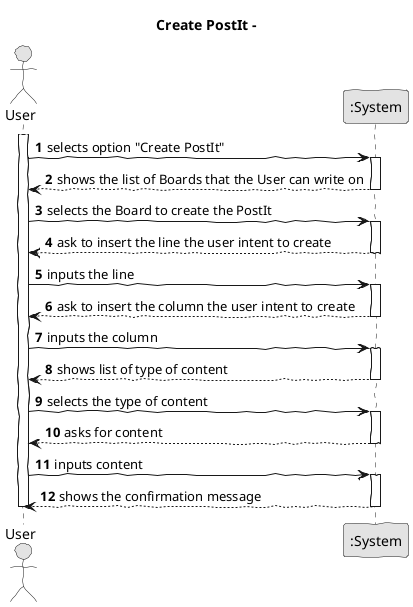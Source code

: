 @startuml
autonumber
skinparam handwritten true
skinparam monochrome true
actor "User" as US
Title : Create PostIt -

activate US
US -> ":System" : selects option "Create PostIt"
activate ":System"
":System" --> US : shows the list of Boards that the User can write on
deactivate ":System"
US -> ":System" : selects the Board to create the PostIt
activate ":System"
":System" --> US : ask to insert the line the user intent to create
deactivate ":System"
US -> ":System" : inputs the line
activate ":System"
":System" --> US : ask to insert the column the user intent to create
deactivate ":System"
US -> ":System" : inputs the column
activate ":System"
":System" --> US : shows list of type of content
deactivate ":System"
US -> ":System" : selects the type of content
activate ":System"
":System" --> US : asks for content
deactivate ":System"
US -> ":System" : inputs content
activate ":System"
":System" --> US : shows the confirmation message
deactivate ":System"
deactivate US

@enduml